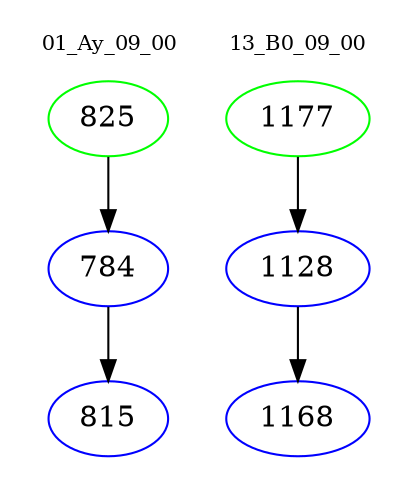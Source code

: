 digraph{
subgraph cluster_0 {
color = white
label = "01_Ay_09_00";
fontsize=10;
T0_825 [label="825", color="green"]
T0_825 -> T0_784 [color="black"]
T0_784 [label="784", color="blue"]
T0_784 -> T0_815 [color="black"]
T0_815 [label="815", color="blue"]
}
subgraph cluster_1 {
color = white
label = "13_B0_09_00";
fontsize=10;
T1_1177 [label="1177", color="green"]
T1_1177 -> T1_1128 [color="black"]
T1_1128 [label="1128", color="blue"]
T1_1128 -> T1_1168 [color="black"]
T1_1168 [label="1168", color="blue"]
}
}
